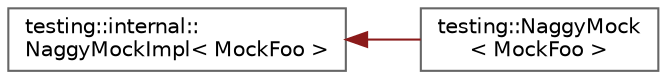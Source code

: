 digraph "Graphical Class Hierarchy"
{
 // LATEX_PDF_SIZE
  bgcolor="transparent";
  edge [fontname=Helvetica,fontsize=10,labelfontname=Helvetica,labelfontsize=10];
  node [fontname=Helvetica,fontsize=10,shape=box,height=0.2,width=0.4];
  rankdir="LR";
  Node0 [id="Node000000",label="testing::internal::\lNaggyMockImpl\< MockFoo \>",height=0.2,width=0.4,color="grey40", fillcolor="white", style="filled",URL="$classtesting_1_1internal_1_1_naggy_mock_impl.html",tooltip=" "];
  Node0 -> Node1 [id="edge200_Node000000_Node000001",dir="back",color="firebrick4",style="solid",tooltip=" "];
  Node1 [id="Node000001",label="testing::NaggyMock\l\< MockFoo \>",height=0.2,width=0.4,color="grey40", fillcolor="white", style="filled",URL="$classtesting_1_1_naggy_mock.html",tooltip=" "];
}
